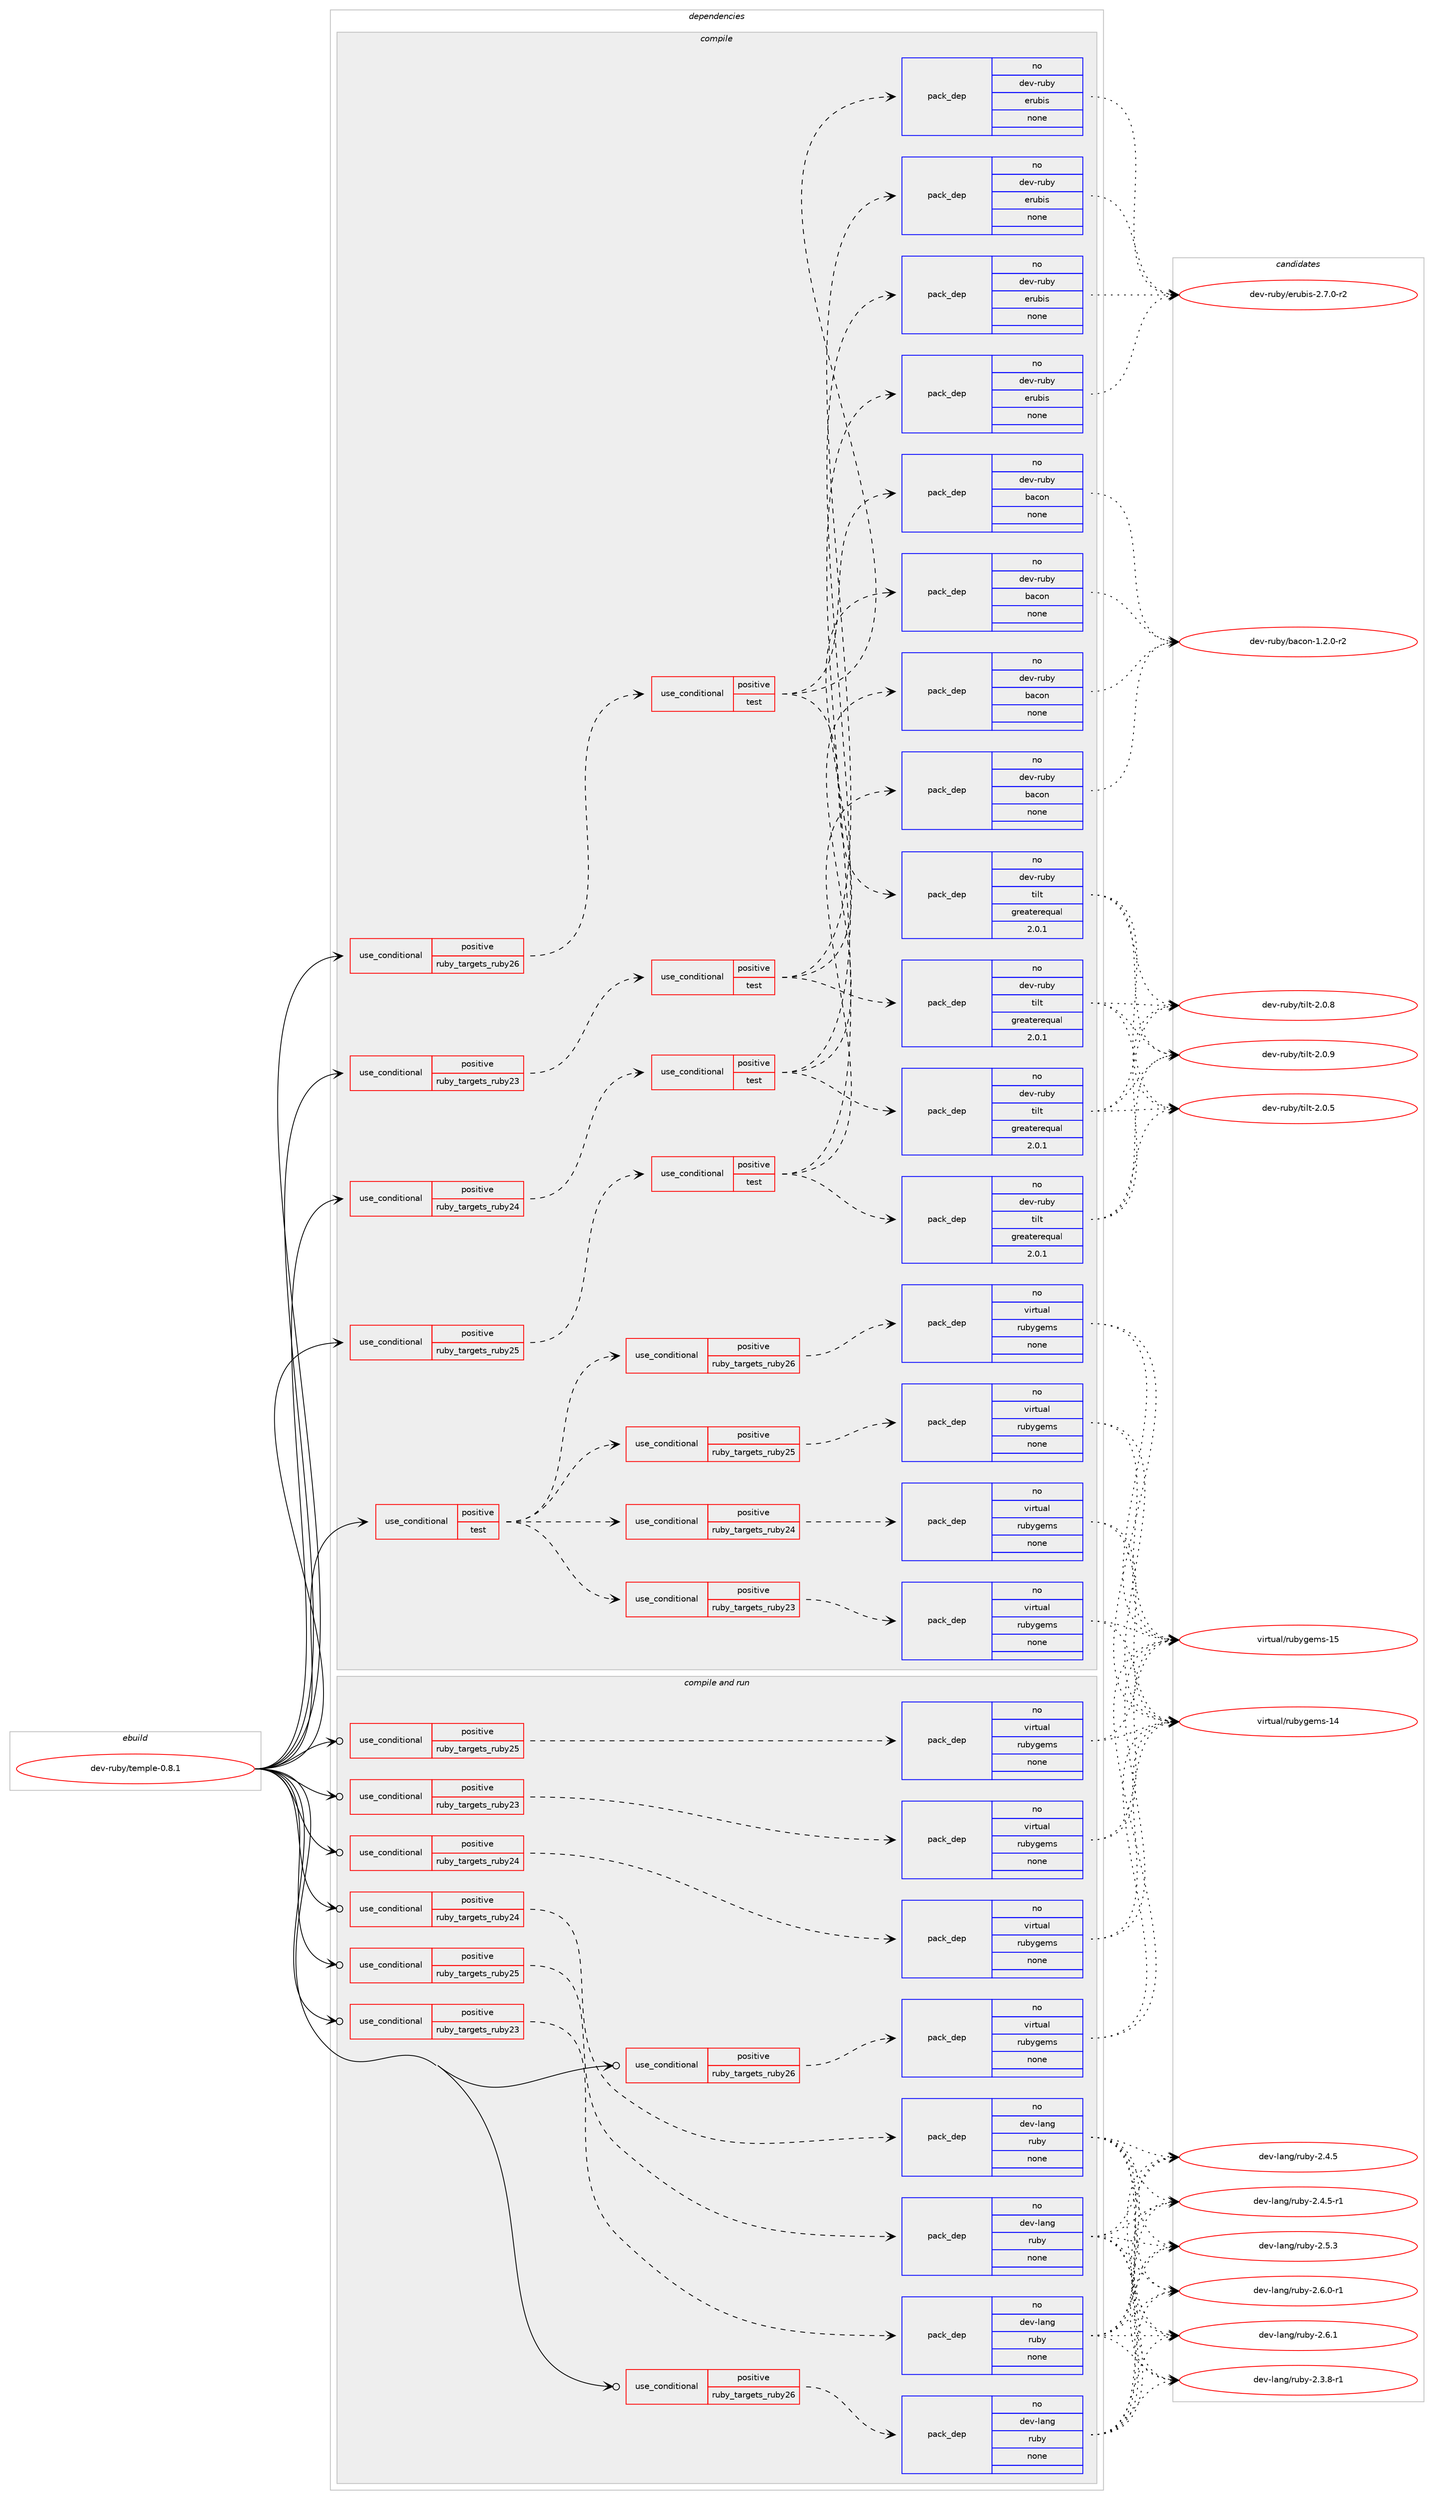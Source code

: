 digraph prolog {

# *************
# Graph options
# *************

newrank=true;
concentrate=true;
compound=true;
graph [rankdir=LR,fontname=Helvetica,fontsize=10,ranksep=1.5];#, ranksep=2.5, nodesep=0.2];
edge  [arrowhead=vee];
node  [fontname=Helvetica,fontsize=10];

# **********
# The ebuild
# **********

subgraph cluster_leftcol {
color=gray;
rank=same;
label=<<i>ebuild</i>>;
id [label="dev-ruby/temple-0.8.1", color=red, width=4, href="../dev-ruby/temple-0.8.1.svg"];
}

# ****************
# The dependencies
# ****************

subgraph cluster_midcol {
color=gray;
label=<<i>dependencies</i>>;
subgraph cluster_compile {
fillcolor="#eeeeee";
style=filled;
label=<<i>compile</i>>;
subgraph cond419704 {
dependency1532376 [label=<<TABLE BORDER="0" CELLBORDER="1" CELLSPACING="0" CELLPADDING="4"><TR><TD ROWSPAN="3" CELLPADDING="10">use_conditional</TD></TR><TR><TD>positive</TD></TR><TR><TD>ruby_targets_ruby23</TD></TR></TABLE>>, shape=none, color=red];
subgraph cond419705 {
dependency1532377 [label=<<TABLE BORDER="0" CELLBORDER="1" CELLSPACING="0" CELLPADDING="4"><TR><TD ROWSPAN="3" CELLPADDING="10">use_conditional</TD></TR><TR><TD>positive</TD></TR><TR><TD>test</TD></TR></TABLE>>, shape=none, color=red];
subgraph pack1089156 {
dependency1532378 [label=<<TABLE BORDER="0" CELLBORDER="1" CELLSPACING="0" CELLPADDING="4" WIDTH="220"><TR><TD ROWSPAN="6" CELLPADDING="30">pack_dep</TD></TR><TR><TD WIDTH="110">no</TD></TR><TR><TD>dev-ruby</TD></TR><TR><TD>bacon</TD></TR><TR><TD>none</TD></TR><TR><TD></TD></TR></TABLE>>, shape=none, color=blue];
}
dependency1532377:e -> dependency1532378:w [weight=20,style="dashed",arrowhead="vee"];
subgraph pack1089157 {
dependency1532379 [label=<<TABLE BORDER="0" CELLBORDER="1" CELLSPACING="0" CELLPADDING="4" WIDTH="220"><TR><TD ROWSPAN="6" CELLPADDING="30">pack_dep</TD></TR><TR><TD WIDTH="110">no</TD></TR><TR><TD>dev-ruby</TD></TR><TR><TD>erubis</TD></TR><TR><TD>none</TD></TR><TR><TD></TD></TR></TABLE>>, shape=none, color=blue];
}
dependency1532377:e -> dependency1532379:w [weight=20,style="dashed",arrowhead="vee"];
subgraph pack1089158 {
dependency1532380 [label=<<TABLE BORDER="0" CELLBORDER="1" CELLSPACING="0" CELLPADDING="4" WIDTH="220"><TR><TD ROWSPAN="6" CELLPADDING="30">pack_dep</TD></TR><TR><TD WIDTH="110">no</TD></TR><TR><TD>dev-ruby</TD></TR><TR><TD>tilt</TD></TR><TR><TD>greaterequal</TD></TR><TR><TD>2.0.1</TD></TR></TABLE>>, shape=none, color=blue];
}
dependency1532377:e -> dependency1532380:w [weight=20,style="dashed",arrowhead="vee"];
}
dependency1532376:e -> dependency1532377:w [weight=20,style="dashed",arrowhead="vee"];
}
id:e -> dependency1532376:w [weight=20,style="solid",arrowhead="vee"];
subgraph cond419706 {
dependency1532381 [label=<<TABLE BORDER="0" CELLBORDER="1" CELLSPACING="0" CELLPADDING="4"><TR><TD ROWSPAN="3" CELLPADDING="10">use_conditional</TD></TR><TR><TD>positive</TD></TR><TR><TD>ruby_targets_ruby24</TD></TR></TABLE>>, shape=none, color=red];
subgraph cond419707 {
dependency1532382 [label=<<TABLE BORDER="0" CELLBORDER="1" CELLSPACING="0" CELLPADDING="4"><TR><TD ROWSPAN="3" CELLPADDING="10">use_conditional</TD></TR><TR><TD>positive</TD></TR><TR><TD>test</TD></TR></TABLE>>, shape=none, color=red];
subgraph pack1089159 {
dependency1532383 [label=<<TABLE BORDER="0" CELLBORDER="1" CELLSPACING="0" CELLPADDING="4" WIDTH="220"><TR><TD ROWSPAN="6" CELLPADDING="30">pack_dep</TD></TR><TR><TD WIDTH="110">no</TD></TR><TR><TD>dev-ruby</TD></TR><TR><TD>bacon</TD></TR><TR><TD>none</TD></TR><TR><TD></TD></TR></TABLE>>, shape=none, color=blue];
}
dependency1532382:e -> dependency1532383:w [weight=20,style="dashed",arrowhead="vee"];
subgraph pack1089160 {
dependency1532384 [label=<<TABLE BORDER="0" CELLBORDER="1" CELLSPACING="0" CELLPADDING="4" WIDTH="220"><TR><TD ROWSPAN="6" CELLPADDING="30">pack_dep</TD></TR><TR><TD WIDTH="110">no</TD></TR><TR><TD>dev-ruby</TD></TR><TR><TD>erubis</TD></TR><TR><TD>none</TD></TR><TR><TD></TD></TR></TABLE>>, shape=none, color=blue];
}
dependency1532382:e -> dependency1532384:w [weight=20,style="dashed",arrowhead="vee"];
subgraph pack1089161 {
dependency1532385 [label=<<TABLE BORDER="0" CELLBORDER="1" CELLSPACING="0" CELLPADDING="4" WIDTH="220"><TR><TD ROWSPAN="6" CELLPADDING="30">pack_dep</TD></TR><TR><TD WIDTH="110">no</TD></TR><TR><TD>dev-ruby</TD></TR><TR><TD>tilt</TD></TR><TR><TD>greaterequal</TD></TR><TR><TD>2.0.1</TD></TR></TABLE>>, shape=none, color=blue];
}
dependency1532382:e -> dependency1532385:w [weight=20,style="dashed",arrowhead="vee"];
}
dependency1532381:e -> dependency1532382:w [weight=20,style="dashed",arrowhead="vee"];
}
id:e -> dependency1532381:w [weight=20,style="solid",arrowhead="vee"];
subgraph cond419708 {
dependency1532386 [label=<<TABLE BORDER="0" CELLBORDER="1" CELLSPACING="0" CELLPADDING="4"><TR><TD ROWSPAN="3" CELLPADDING="10">use_conditional</TD></TR><TR><TD>positive</TD></TR><TR><TD>ruby_targets_ruby25</TD></TR></TABLE>>, shape=none, color=red];
subgraph cond419709 {
dependency1532387 [label=<<TABLE BORDER="0" CELLBORDER="1" CELLSPACING="0" CELLPADDING="4"><TR><TD ROWSPAN="3" CELLPADDING="10">use_conditional</TD></TR><TR><TD>positive</TD></TR><TR><TD>test</TD></TR></TABLE>>, shape=none, color=red];
subgraph pack1089162 {
dependency1532388 [label=<<TABLE BORDER="0" CELLBORDER="1" CELLSPACING="0" CELLPADDING="4" WIDTH="220"><TR><TD ROWSPAN="6" CELLPADDING="30">pack_dep</TD></TR><TR><TD WIDTH="110">no</TD></TR><TR><TD>dev-ruby</TD></TR><TR><TD>bacon</TD></TR><TR><TD>none</TD></TR><TR><TD></TD></TR></TABLE>>, shape=none, color=blue];
}
dependency1532387:e -> dependency1532388:w [weight=20,style="dashed",arrowhead="vee"];
subgraph pack1089163 {
dependency1532389 [label=<<TABLE BORDER="0" CELLBORDER="1" CELLSPACING="0" CELLPADDING="4" WIDTH="220"><TR><TD ROWSPAN="6" CELLPADDING="30">pack_dep</TD></TR><TR><TD WIDTH="110">no</TD></TR><TR><TD>dev-ruby</TD></TR><TR><TD>erubis</TD></TR><TR><TD>none</TD></TR><TR><TD></TD></TR></TABLE>>, shape=none, color=blue];
}
dependency1532387:e -> dependency1532389:w [weight=20,style="dashed",arrowhead="vee"];
subgraph pack1089164 {
dependency1532390 [label=<<TABLE BORDER="0" CELLBORDER="1" CELLSPACING="0" CELLPADDING="4" WIDTH="220"><TR><TD ROWSPAN="6" CELLPADDING="30">pack_dep</TD></TR><TR><TD WIDTH="110">no</TD></TR><TR><TD>dev-ruby</TD></TR><TR><TD>tilt</TD></TR><TR><TD>greaterequal</TD></TR><TR><TD>2.0.1</TD></TR></TABLE>>, shape=none, color=blue];
}
dependency1532387:e -> dependency1532390:w [weight=20,style="dashed",arrowhead="vee"];
}
dependency1532386:e -> dependency1532387:w [weight=20,style="dashed",arrowhead="vee"];
}
id:e -> dependency1532386:w [weight=20,style="solid",arrowhead="vee"];
subgraph cond419710 {
dependency1532391 [label=<<TABLE BORDER="0" CELLBORDER="1" CELLSPACING="0" CELLPADDING="4"><TR><TD ROWSPAN="3" CELLPADDING="10">use_conditional</TD></TR><TR><TD>positive</TD></TR><TR><TD>ruby_targets_ruby26</TD></TR></TABLE>>, shape=none, color=red];
subgraph cond419711 {
dependency1532392 [label=<<TABLE BORDER="0" CELLBORDER="1" CELLSPACING="0" CELLPADDING="4"><TR><TD ROWSPAN="3" CELLPADDING="10">use_conditional</TD></TR><TR><TD>positive</TD></TR><TR><TD>test</TD></TR></TABLE>>, shape=none, color=red];
subgraph pack1089165 {
dependency1532393 [label=<<TABLE BORDER="0" CELLBORDER="1" CELLSPACING="0" CELLPADDING="4" WIDTH="220"><TR><TD ROWSPAN="6" CELLPADDING="30">pack_dep</TD></TR><TR><TD WIDTH="110">no</TD></TR><TR><TD>dev-ruby</TD></TR><TR><TD>bacon</TD></TR><TR><TD>none</TD></TR><TR><TD></TD></TR></TABLE>>, shape=none, color=blue];
}
dependency1532392:e -> dependency1532393:w [weight=20,style="dashed",arrowhead="vee"];
subgraph pack1089166 {
dependency1532394 [label=<<TABLE BORDER="0" CELLBORDER="1" CELLSPACING="0" CELLPADDING="4" WIDTH="220"><TR><TD ROWSPAN="6" CELLPADDING="30">pack_dep</TD></TR><TR><TD WIDTH="110">no</TD></TR><TR><TD>dev-ruby</TD></TR><TR><TD>erubis</TD></TR><TR><TD>none</TD></TR><TR><TD></TD></TR></TABLE>>, shape=none, color=blue];
}
dependency1532392:e -> dependency1532394:w [weight=20,style="dashed",arrowhead="vee"];
subgraph pack1089167 {
dependency1532395 [label=<<TABLE BORDER="0" CELLBORDER="1" CELLSPACING="0" CELLPADDING="4" WIDTH="220"><TR><TD ROWSPAN="6" CELLPADDING="30">pack_dep</TD></TR><TR><TD WIDTH="110">no</TD></TR><TR><TD>dev-ruby</TD></TR><TR><TD>tilt</TD></TR><TR><TD>greaterequal</TD></TR><TR><TD>2.0.1</TD></TR></TABLE>>, shape=none, color=blue];
}
dependency1532392:e -> dependency1532395:w [weight=20,style="dashed",arrowhead="vee"];
}
dependency1532391:e -> dependency1532392:w [weight=20,style="dashed",arrowhead="vee"];
}
id:e -> dependency1532391:w [weight=20,style="solid",arrowhead="vee"];
subgraph cond419712 {
dependency1532396 [label=<<TABLE BORDER="0" CELLBORDER="1" CELLSPACING="0" CELLPADDING="4"><TR><TD ROWSPAN="3" CELLPADDING="10">use_conditional</TD></TR><TR><TD>positive</TD></TR><TR><TD>test</TD></TR></TABLE>>, shape=none, color=red];
subgraph cond419713 {
dependency1532397 [label=<<TABLE BORDER="0" CELLBORDER="1" CELLSPACING="0" CELLPADDING="4"><TR><TD ROWSPAN="3" CELLPADDING="10">use_conditional</TD></TR><TR><TD>positive</TD></TR><TR><TD>ruby_targets_ruby23</TD></TR></TABLE>>, shape=none, color=red];
subgraph pack1089168 {
dependency1532398 [label=<<TABLE BORDER="0" CELLBORDER="1" CELLSPACING="0" CELLPADDING="4" WIDTH="220"><TR><TD ROWSPAN="6" CELLPADDING="30">pack_dep</TD></TR><TR><TD WIDTH="110">no</TD></TR><TR><TD>virtual</TD></TR><TR><TD>rubygems</TD></TR><TR><TD>none</TD></TR><TR><TD></TD></TR></TABLE>>, shape=none, color=blue];
}
dependency1532397:e -> dependency1532398:w [weight=20,style="dashed",arrowhead="vee"];
}
dependency1532396:e -> dependency1532397:w [weight=20,style="dashed",arrowhead="vee"];
subgraph cond419714 {
dependency1532399 [label=<<TABLE BORDER="0" CELLBORDER="1" CELLSPACING="0" CELLPADDING="4"><TR><TD ROWSPAN="3" CELLPADDING="10">use_conditional</TD></TR><TR><TD>positive</TD></TR><TR><TD>ruby_targets_ruby24</TD></TR></TABLE>>, shape=none, color=red];
subgraph pack1089169 {
dependency1532400 [label=<<TABLE BORDER="0" CELLBORDER="1" CELLSPACING="0" CELLPADDING="4" WIDTH="220"><TR><TD ROWSPAN="6" CELLPADDING="30">pack_dep</TD></TR><TR><TD WIDTH="110">no</TD></TR><TR><TD>virtual</TD></TR><TR><TD>rubygems</TD></TR><TR><TD>none</TD></TR><TR><TD></TD></TR></TABLE>>, shape=none, color=blue];
}
dependency1532399:e -> dependency1532400:w [weight=20,style="dashed",arrowhead="vee"];
}
dependency1532396:e -> dependency1532399:w [weight=20,style="dashed",arrowhead="vee"];
subgraph cond419715 {
dependency1532401 [label=<<TABLE BORDER="0" CELLBORDER="1" CELLSPACING="0" CELLPADDING="4"><TR><TD ROWSPAN="3" CELLPADDING="10">use_conditional</TD></TR><TR><TD>positive</TD></TR><TR><TD>ruby_targets_ruby25</TD></TR></TABLE>>, shape=none, color=red];
subgraph pack1089170 {
dependency1532402 [label=<<TABLE BORDER="0" CELLBORDER="1" CELLSPACING="0" CELLPADDING="4" WIDTH="220"><TR><TD ROWSPAN="6" CELLPADDING="30">pack_dep</TD></TR><TR><TD WIDTH="110">no</TD></TR><TR><TD>virtual</TD></TR><TR><TD>rubygems</TD></TR><TR><TD>none</TD></TR><TR><TD></TD></TR></TABLE>>, shape=none, color=blue];
}
dependency1532401:e -> dependency1532402:w [weight=20,style="dashed",arrowhead="vee"];
}
dependency1532396:e -> dependency1532401:w [weight=20,style="dashed",arrowhead="vee"];
subgraph cond419716 {
dependency1532403 [label=<<TABLE BORDER="0" CELLBORDER="1" CELLSPACING="0" CELLPADDING="4"><TR><TD ROWSPAN="3" CELLPADDING="10">use_conditional</TD></TR><TR><TD>positive</TD></TR><TR><TD>ruby_targets_ruby26</TD></TR></TABLE>>, shape=none, color=red];
subgraph pack1089171 {
dependency1532404 [label=<<TABLE BORDER="0" CELLBORDER="1" CELLSPACING="0" CELLPADDING="4" WIDTH="220"><TR><TD ROWSPAN="6" CELLPADDING="30">pack_dep</TD></TR><TR><TD WIDTH="110">no</TD></TR><TR><TD>virtual</TD></TR><TR><TD>rubygems</TD></TR><TR><TD>none</TD></TR><TR><TD></TD></TR></TABLE>>, shape=none, color=blue];
}
dependency1532403:e -> dependency1532404:w [weight=20,style="dashed",arrowhead="vee"];
}
dependency1532396:e -> dependency1532403:w [weight=20,style="dashed",arrowhead="vee"];
}
id:e -> dependency1532396:w [weight=20,style="solid",arrowhead="vee"];
}
subgraph cluster_compileandrun {
fillcolor="#eeeeee";
style=filled;
label=<<i>compile and run</i>>;
subgraph cond419717 {
dependency1532405 [label=<<TABLE BORDER="0" CELLBORDER="1" CELLSPACING="0" CELLPADDING="4"><TR><TD ROWSPAN="3" CELLPADDING="10">use_conditional</TD></TR><TR><TD>positive</TD></TR><TR><TD>ruby_targets_ruby23</TD></TR></TABLE>>, shape=none, color=red];
subgraph pack1089172 {
dependency1532406 [label=<<TABLE BORDER="0" CELLBORDER="1" CELLSPACING="0" CELLPADDING="4" WIDTH="220"><TR><TD ROWSPAN="6" CELLPADDING="30">pack_dep</TD></TR><TR><TD WIDTH="110">no</TD></TR><TR><TD>dev-lang</TD></TR><TR><TD>ruby</TD></TR><TR><TD>none</TD></TR><TR><TD></TD></TR></TABLE>>, shape=none, color=blue];
}
dependency1532405:e -> dependency1532406:w [weight=20,style="dashed",arrowhead="vee"];
}
id:e -> dependency1532405:w [weight=20,style="solid",arrowhead="odotvee"];
subgraph cond419718 {
dependency1532407 [label=<<TABLE BORDER="0" CELLBORDER="1" CELLSPACING="0" CELLPADDING="4"><TR><TD ROWSPAN="3" CELLPADDING="10">use_conditional</TD></TR><TR><TD>positive</TD></TR><TR><TD>ruby_targets_ruby23</TD></TR></TABLE>>, shape=none, color=red];
subgraph pack1089173 {
dependency1532408 [label=<<TABLE BORDER="0" CELLBORDER="1" CELLSPACING="0" CELLPADDING="4" WIDTH="220"><TR><TD ROWSPAN="6" CELLPADDING="30">pack_dep</TD></TR><TR><TD WIDTH="110">no</TD></TR><TR><TD>virtual</TD></TR><TR><TD>rubygems</TD></TR><TR><TD>none</TD></TR><TR><TD></TD></TR></TABLE>>, shape=none, color=blue];
}
dependency1532407:e -> dependency1532408:w [weight=20,style="dashed",arrowhead="vee"];
}
id:e -> dependency1532407:w [weight=20,style="solid",arrowhead="odotvee"];
subgraph cond419719 {
dependency1532409 [label=<<TABLE BORDER="0" CELLBORDER="1" CELLSPACING="0" CELLPADDING="4"><TR><TD ROWSPAN="3" CELLPADDING="10">use_conditional</TD></TR><TR><TD>positive</TD></TR><TR><TD>ruby_targets_ruby24</TD></TR></TABLE>>, shape=none, color=red];
subgraph pack1089174 {
dependency1532410 [label=<<TABLE BORDER="0" CELLBORDER="1" CELLSPACING="0" CELLPADDING="4" WIDTH="220"><TR><TD ROWSPAN="6" CELLPADDING="30">pack_dep</TD></TR><TR><TD WIDTH="110">no</TD></TR><TR><TD>dev-lang</TD></TR><TR><TD>ruby</TD></TR><TR><TD>none</TD></TR><TR><TD></TD></TR></TABLE>>, shape=none, color=blue];
}
dependency1532409:e -> dependency1532410:w [weight=20,style="dashed",arrowhead="vee"];
}
id:e -> dependency1532409:w [weight=20,style="solid",arrowhead="odotvee"];
subgraph cond419720 {
dependency1532411 [label=<<TABLE BORDER="0" CELLBORDER="1" CELLSPACING="0" CELLPADDING="4"><TR><TD ROWSPAN="3" CELLPADDING="10">use_conditional</TD></TR><TR><TD>positive</TD></TR><TR><TD>ruby_targets_ruby24</TD></TR></TABLE>>, shape=none, color=red];
subgraph pack1089175 {
dependency1532412 [label=<<TABLE BORDER="0" CELLBORDER="1" CELLSPACING="0" CELLPADDING="4" WIDTH="220"><TR><TD ROWSPAN="6" CELLPADDING="30">pack_dep</TD></TR><TR><TD WIDTH="110">no</TD></TR><TR><TD>virtual</TD></TR><TR><TD>rubygems</TD></TR><TR><TD>none</TD></TR><TR><TD></TD></TR></TABLE>>, shape=none, color=blue];
}
dependency1532411:e -> dependency1532412:w [weight=20,style="dashed",arrowhead="vee"];
}
id:e -> dependency1532411:w [weight=20,style="solid",arrowhead="odotvee"];
subgraph cond419721 {
dependency1532413 [label=<<TABLE BORDER="0" CELLBORDER="1" CELLSPACING="0" CELLPADDING="4"><TR><TD ROWSPAN="3" CELLPADDING="10">use_conditional</TD></TR><TR><TD>positive</TD></TR><TR><TD>ruby_targets_ruby25</TD></TR></TABLE>>, shape=none, color=red];
subgraph pack1089176 {
dependency1532414 [label=<<TABLE BORDER="0" CELLBORDER="1" CELLSPACING="0" CELLPADDING="4" WIDTH="220"><TR><TD ROWSPAN="6" CELLPADDING="30">pack_dep</TD></TR><TR><TD WIDTH="110">no</TD></TR><TR><TD>dev-lang</TD></TR><TR><TD>ruby</TD></TR><TR><TD>none</TD></TR><TR><TD></TD></TR></TABLE>>, shape=none, color=blue];
}
dependency1532413:e -> dependency1532414:w [weight=20,style="dashed",arrowhead="vee"];
}
id:e -> dependency1532413:w [weight=20,style="solid",arrowhead="odotvee"];
subgraph cond419722 {
dependency1532415 [label=<<TABLE BORDER="0" CELLBORDER="1" CELLSPACING="0" CELLPADDING="4"><TR><TD ROWSPAN="3" CELLPADDING="10">use_conditional</TD></TR><TR><TD>positive</TD></TR><TR><TD>ruby_targets_ruby25</TD></TR></TABLE>>, shape=none, color=red];
subgraph pack1089177 {
dependency1532416 [label=<<TABLE BORDER="0" CELLBORDER="1" CELLSPACING="0" CELLPADDING="4" WIDTH="220"><TR><TD ROWSPAN="6" CELLPADDING="30">pack_dep</TD></TR><TR><TD WIDTH="110">no</TD></TR><TR><TD>virtual</TD></TR><TR><TD>rubygems</TD></TR><TR><TD>none</TD></TR><TR><TD></TD></TR></TABLE>>, shape=none, color=blue];
}
dependency1532415:e -> dependency1532416:w [weight=20,style="dashed",arrowhead="vee"];
}
id:e -> dependency1532415:w [weight=20,style="solid",arrowhead="odotvee"];
subgraph cond419723 {
dependency1532417 [label=<<TABLE BORDER="0" CELLBORDER="1" CELLSPACING="0" CELLPADDING="4"><TR><TD ROWSPAN="3" CELLPADDING="10">use_conditional</TD></TR><TR><TD>positive</TD></TR><TR><TD>ruby_targets_ruby26</TD></TR></TABLE>>, shape=none, color=red];
subgraph pack1089178 {
dependency1532418 [label=<<TABLE BORDER="0" CELLBORDER="1" CELLSPACING="0" CELLPADDING="4" WIDTH="220"><TR><TD ROWSPAN="6" CELLPADDING="30">pack_dep</TD></TR><TR><TD WIDTH="110">no</TD></TR><TR><TD>dev-lang</TD></TR><TR><TD>ruby</TD></TR><TR><TD>none</TD></TR><TR><TD></TD></TR></TABLE>>, shape=none, color=blue];
}
dependency1532417:e -> dependency1532418:w [weight=20,style="dashed",arrowhead="vee"];
}
id:e -> dependency1532417:w [weight=20,style="solid",arrowhead="odotvee"];
subgraph cond419724 {
dependency1532419 [label=<<TABLE BORDER="0" CELLBORDER="1" CELLSPACING="0" CELLPADDING="4"><TR><TD ROWSPAN="3" CELLPADDING="10">use_conditional</TD></TR><TR><TD>positive</TD></TR><TR><TD>ruby_targets_ruby26</TD></TR></TABLE>>, shape=none, color=red];
subgraph pack1089179 {
dependency1532420 [label=<<TABLE BORDER="0" CELLBORDER="1" CELLSPACING="0" CELLPADDING="4" WIDTH="220"><TR><TD ROWSPAN="6" CELLPADDING="30">pack_dep</TD></TR><TR><TD WIDTH="110">no</TD></TR><TR><TD>virtual</TD></TR><TR><TD>rubygems</TD></TR><TR><TD>none</TD></TR><TR><TD></TD></TR></TABLE>>, shape=none, color=blue];
}
dependency1532419:e -> dependency1532420:w [weight=20,style="dashed",arrowhead="vee"];
}
id:e -> dependency1532419:w [weight=20,style="solid",arrowhead="odotvee"];
}
subgraph cluster_run {
fillcolor="#eeeeee";
style=filled;
label=<<i>run</i>>;
}
}

# **************
# The candidates
# **************

subgraph cluster_choices {
rank=same;
color=gray;
label=<<i>candidates</i>>;

subgraph choice1089156 {
color=black;
nodesep=1;
choice1001011184511411798121479897991111104549465046484511450 [label="dev-ruby/bacon-1.2.0-r2", color=red, width=4,href="../dev-ruby/bacon-1.2.0-r2.svg"];
dependency1532378:e -> choice1001011184511411798121479897991111104549465046484511450:w [style=dotted,weight="100"];
}
subgraph choice1089157 {
color=black;
nodesep=1;
choice100101118451141179812147101114117981051154550465546484511450 [label="dev-ruby/erubis-2.7.0-r2", color=red, width=4,href="../dev-ruby/erubis-2.7.0-r2.svg"];
dependency1532379:e -> choice100101118451141179812147101114117981051154550465546484511450:w [style=dotted,weight="100"];
}
subgraph choice1089158 {
color=black;
nodesep=1;
choice100101118451141179812147116105108116455046484653 [label="dev-ruby/tilt-2.0.5", color=red, width=4,href="../dev-ruby/tilt-2.0.5.svg"];
choice100101118451141179812147116105108116455046484656 [label="dev-ruby/tilt-2.0.8", color=red, width=4,href="../dev-ruby/tilt-2.0.8.svg"];
choice100101118451141179812147116105108116455046484657 [label="dev-ruby/tilt-2.0.9", color=red, width=4,href="../dev-ruby/tilt-2.0.9.svg"];
dependency1532380:e -> choice100101118451141179812147116105108116455046484653:w [style=dotted,weight="100"];
dependency1532380:e -> choice100101118451141179812147116105108116455046484656:w [style=dotted,weight="100"];
dependency1532380:e -> choice100101118451141179812147116105108116455046484657:w [style=dotted,weight="100"];
}
subgraph choice1089159 {
color=black;
nodesep=1;
choice1001011184511411798121479897991111104549465046484511450 [label="dev-ruby/bacon-1.2.0-r2", color=red, width=4,href="../dev-ruby/bacon-1.2.0-r2.svg"];
dependency1532383:e -> choice1001011184511411798121479897991111104549465046484511450:w [style=dotted,weight="100"];
}
subgraph choice1089160 {
color=black;
nodesep=1;
choice100101118451141179812147101114117981051154550465546484511450 [label="dev-ruby/erubis-2.7.0-r2", color=red, width=4,href="../dev-ruby/erubis-2.7.0-r2.svg"];
dependency1532384:e -> choice100101118451141179812147101114117981051154550465546484511450:w [style=dotted,weight="100"];
}
subgraph choice1089161 {
color=black;
nodesep=1;
choice100101118451141179812147116105108116455046484653 [label="dev-ruby/tilt-2.0.5", color=red, width=4,href="../dev-ruby/tilt-2.0.5.svg"];
choice100101118451141179812147116105108116455046484656 [label="dev-ruby/tilt-2.0.8", color=red, width=4,href="../dev-ruby/tilt-2.0.8.svg"];
choice100101118451141179812147116105108116455046484657 [label="dev-ruby/tilt-2.0.9", color=red, width=4,href="../dev-ruby/tilt-2.0.9.svg"];
dependency1532385:e -> choice100101118451141179812147116105108116455046484653:w [style=dotted,weight="100"];
dependency1532385:e -> choice100101118451141179812147116105108116455046484656:w [style=dotted,weight="100"];
dependency1532385:e -> choice100101118451141179812147116105108116455046484657:w [style=dotted,weight="100"];
}
subgraph choice1089162 {
color=black;
nodesep=1;
choice1001011184511411798121479897991111104549465046484511450 [label="dev-ruby/bacon-1.2.0-r2", color=red, width=4,href="../dev-ruby/bacon-1.2.0-r2.svg"];
dependency1532388:e -> choice1001011184511411798121479897991111104549465046484511450:w [style=dotted,weight="100"];
}
subgraph choice1089163 {
color=black;
nodesep=1;
choice100101118451141179812147101114117981051154550465546484511450 [label="dev-ruby/erubis-2.7.0-r2", color=red, width=4,href="../dev-ruby/erubis-2.7.0-r2.svg"];
dependency1532389:e -> choice100101118451141179812147101114117981051154550465546484511450:w [style=dotted,weight="100"];
}
subgraph choice1089164 {
color=black;
nodesep=1;
choice100101118451141179812147116105108116455046484653 [label="dev-ruby/tilt-2.0.5", color=red, width=4,href="../dev-ruby/tilt-2.0.5.svg"];
choice100101118451141179812147116105108116455046484656 [label="dev-ruby/tilt-2.0.8", color=red, width=4,href="../dev-ruby/tilt-2.0.8.svg"];
choice100101118451141179812147116105108116455046484657 [label="dev-ruby/tilt-2.0.9", color=red, width=4,href="../dev-ruby/tilt-2.0.9.svg"];
dependency1532390:e -> choice100101118451141179812147116105108116455046484653:w [style=dotted,weight="100"];
dependency1532390:e -> choice100101118451141179812147116105108116455046484656:w [style=dotted,weight="100"];
dependency1532390:e -> choice100101118451141179812147116105108116455046484657:w [style=dotted,weight="100"];
}
subgraph choice1089165 {
color=black;
nodesep=1;
choice1001011184511411798121479897991111104549465046484511450 [label="dev-ruby/bacon-1.2.0-r2", color=red, width=4,href="../dev-ruby/bacon-1.2.0-r2.svg"];
dependency1532393:e -> choice1001011184511411798121479897991111104549465046484511450:w [style=dotted,weight="100"];
}
subgraph choice1089166 {
color=black;
nodesep=1;
choice100101118451141179812147101114117981051154550465546484511450 [label="dev-ruby/erubis-2.7.0-r2", color=red, width=4,href="../dev-ruby/erubis-2.7.0-r2.svg"];
dependency1532394:e -> choice100101118451141179812147101114117981051154550465546484511450:w [style=dotted,weight="100"];
}
subgraph choice1089167 {
color=black;
nodesep=1;
choice100101118451141179812147116105108116455046484653 [label="dev-ruby/tilt-2.0.5", color=red, width=4,href="../dev-ruby/tilt-2.0.5.svg"];
choice100101118451141179812147116105108116455046484656 [label="dev-ruby/tilt-2.0.8", color=red, width=4,href="../dev-ruby/tilt-2.0.8.svg"];
choice100101118451141179812147116105108116455046484657 [label="dev-ruby/tilt-2.0.9", color=red, width=4,href="../dev-ruby/tilt-2.0.9.svg"];
dependency1532395:e -> choice100101118451141179812147116105108116455046484653:w [style=dotted,weight="100"];
dependency1532395:e -> choice100101118451141179812147116105108116455046484656:w [style=dotted,weight="100"];
dependency1532395:e -> choice100101118451141179812147116105108116455046484657:w [style=dotted,weight="100"];
}
subgraph choice1089168 {
color=black;
nodesep=1;
choice118105114116117971084711411798121103101109115454952 [label="virtual/rubygems-14", color=red, width=4,href="../virtual/rubygems-14.svg"];
choice118105114116117971084711411798121103101109115454953 [label="virtual/rubygems-15", color=red, width=4,href="../virtual/rubygems-15.svg"];
dependency1532398:e -> choice118105114116117971084711411798121103101109115454952:w [style=dotted,weight="100"];
dependency1532398:e -> choice118105114116117971084711411798121103101109115454953:w [style=dotted,weight="100"];
}
subgraph choice1089169 {
color=black;
nodesep=1;
choice118105114116117971084711411798121103101109115454952 [label="virtual/rubygems-14", color=red, width=4,href="../virtual/rubygems-14.svg"];
choice118105114116117971084711411798121103101109115454953 [label="virtual/rubygems-15", color=red, width=4,href="../virtual/rubygems-15.svg"];
dependency1532400:e -> choice118105114116117971084711411798121103101109115454952:w [style=dotted,weight="100"];
dependency1532400:e -> choice118105114116117971084711411798121103101109115454953:w [style=dotted,weight="100"];
}
subgraph choice1089170 {
color=black;
nodesep=1;
choice118105114116117971084711411798121103101109115454952 [label="virtual/rubygems-14", color=red, width=4,href="../virtual/rubygems-14.svg"];
choice118105114116117971084711411798121103101109115454953 [label="virtual/rubygems-15", color=red, width=4,href="../virtual/rubygems-15.svg"];
dependency1532402:e -> choice118105114116117971084711411798121103101109115454952:w [style=dotted,weight="100"];
dependency1532402:e -> choice118105114116117971084711411798121103101109115454953:w [style=dotted,weight="100"];
}
subgraph choice1089171 {
color=black;
nodesep=1;
choice118105114116117971084711411798121103101109115454952 [label="virtual/rubygems-14", color=red, width=4,href="../virtual/rubygems-14.svg"];
choice118105114116117971084711411798121103101109115454953 [label="virtual/rubygems-15", color=red, width=4,href="../virtual/rubygems-15.svg"];
dependency1532404:e -> choice118105114116117971084711411798121103101109115454952:w [style=dotted,weight="100"];
dependency1532404:e -> choice118105114116117971084711411798121103101109115454953:w [style=dotted,weight="100"];
}
subgraph choice1089172 {
color=black;
nodesep=1;
choice100101118451089711010347114117981214550465146564511449 [label="dev-lang/ruby-2.3.8-r1", color=red, width=4,href="../dev-lang/ruby-2.3.8-r1.svg"];
choice10010111845108971101034711411798121455046524653 [label="dev-lang/ruby-2.4.5", color=red, width=4,href="../dev-lang/ruby-2.4.5.svg"];
choice100101118451089711010347114117981214550465246534511449 [label="dev-lang/ruby-2.4.5-r1", color=red, width=4,href="../dev-lang/ruby-2.4.5-r1.svg"];
choice10010111845108971101034711411798121455046534651 [label="dev-lang/ruby-2.5.3", color=red, width=4,href="../dev-lang/ruby-2.5.3.svg"];
choice100101118451089711010347114117981214550465446484511449 [label="dev-lang/ruby-2.6.0-r1", color=red, width=4,href="../dev-lang/ruby-2.6.0-r1.svg"];
choice10010111845108971101034711411798121455046544649 [label="dev-lang/ruby-2.6.1", color=red, width=4,href="../dev-lang/ruby-2.6.1.svg"];
dependency1532406:e -> choice100101118451089711010347114117981214550465146564511449:w [style=dotted,weight="100"];
dependency1532406:e -> choice10010111845108971101034711411798121455046524653:w [style=dotted,weight="100"];
dependency1532406:e -> choice100101118451089711010347114117981214550465246534511449:w [style=dotted,weight="100"];
dependency1532406:e -> choice10010111845108971101034711411798121455046534651:w [style=dotted,weight="100"];
dependency1532406:e -> choice100101118451089711010347114117981214550465446484511449:w [style=dotted,weight="100"];
dependency1532406:e -> choice10010111845108971101034711411798121455046544649:w [style=dotted,weight="100"];
}
subgraph choice1089173 {
color=black;
nodesep=1;
choice118105114116117971084711411798121103101109115454952 [label="virtual/rubygems-14", color=red, width=4,href="../virtual/rubygems-14.svg"];
choice118105114116117971084711411798121103101109115454953 [label="virtual/rubygems-15", color=red, width=4,href="../virtual/rubygems-15.svg"];
dependency1532408:e -> choice118105114116117971084711411798121103101109115454952:w [style=dotted,weight="100"];
dependency1532408:e -> choice118105114116117971084711411798121103101109115454953:w [style=dotted,weight="100"];
}
subgraph choice1089174 {
color=black;
nodesep=1;
choice100101118451089711010347114117981214550465146564511449 [label="dev-lang/ruby-2.3.8-r1", color=red, width=4,href="../dev-lang/ruby-2.3.8-r1.svg"];
choice10010111845108971101034711411798121455046524653 [label="dev-lang/ruby-2.4.5", color=red, width=4,href="../dev-lang/ruby-2.4.5.svg"];
choice100101118451089711010347114117981214550465246534511449 [label="dev-lang/ruby-2.4.5-r1", color=red, width=4,href="../dev-lang/ruby-2.4.5-r1.svg"];
choice10010111845108971101034711411798121455046534651 [label="dev-lang/ruby-2.5.3", color=red, width=4,href="../dev-lang/ruby-2.5.3.svg"];
choice100101118451089711010347114117981214550465446484511449 [label="dev-lang/ruby-2.6.0-r1", color=red, width=4,href="../dev-lang/ruby-2.6.0-r1.svg"];
choice10010111845108971101034711411798121455046544649 [label="dev-lang/ruby-2.6.1", color=red, width=4,href="../dev-lang/ruby-2.6.1.svg"];
dependency1532410:e -> choice100101118451089711010347114117981214550465146564511449:w [style=dotted,weight="100"];
dependency1532410:e -> choice10010111845108971101034711411798121455046524653:w [style=dotted,weight="100"];
dependency1532410:e -> choice100101118451089711010347114117981214550465246534511449:w [style=dotted,weight="100"];
dependency1532410:e -> choice10010111845108971101034711411798121455046534651:w [style=dotted,weight="100"];
dependency1532410:e -> choice100101118451089711010347114117981214550465446484511449:w [style=dotted,weight="100"];
dependency1532410:e -> choice10010111845108971101034711411798121455046544649:w [style=dotted,weight="100"];
}
subgraph choice1089175 {
color=black;
nodesep=1;
choice118105114116117971084711411798121103101109115454952 [label="virtual/rubygems-14", color=red, width=4,href="../virtual/rubygems-14.svg"];
choice118105114116117971084711411798121103101109115454953 [label="virtual/rubygems-15", color=red, width=4,href="../virtual/rubygems-15.svg"];
dependency1532412:e -> choice118105114116117971084711411798121103101109115454952:w [style=dotted,weight="100"];
dependency1532412:e -> choice118105114116117971084711411798121103101109115454953:w [style=dotted,weight="100"];
}
subgraph choice1089176 {
color=black;
nodesep=1;
choice100101118451089711010347114117981214550465146564511449 [label="dev-lang/ruby-2.3.8-r1", color=red, width=4,href="../dev-lang/ruby-2.3.8-r1.svg"];
choice10010111845108971101034711411798121455046524653 [label="dev-lang/ruby-2.4.5", color=red, width=4,href="../dev-lang/ruby-2.4.5.svg"];
choice100101118451089711010347114117981214550465246534511449 [label="dev-lang/ruby-2.4.5-r1", color=red, width=4,href="../dev-lang/ruby-2.4.5-r1.svg"];
choice10010111845108971101034711411798121455046534651 [label="dev-lang/ruby-2.5.3", color=red, width=4,href="../dev-lang/ruby-2.5.3.svg"];
choice100101118451089711010347114117981214550465446484511449 [label="dev-lang/ruby-2.6.0-r1", color=red, width=4,href="../dev-lang/ruby-2.6.0-r1.svg"];
choice10010111845108971101034711411798121455046544649 [label="dev-lang/ruby-2.6.1", color=red, width=4,href="../dev-lang/ruby-2.6.1.svg"];
dependency1532414:e -> choice100101118451089711010347114117981214550465146564511449:w [style=dotted,weight="100"];
dependency1532414:e -> choice10010111845108971101034711411798121455046524653:w [style=dotted,weight="100"];
dependency1532414:e -> choice100101118451089711010347114117981214550465246534511449:w [style=dotted,weight="100"];
dependency1532414:e -> choice10010111845108971101034711411798121455046534651:w [style=dotted,weight="100"];
dependency1532414:e -> choice100101118451089711010347114117981214550465446484511449:w [style=dotted,weight="100"];
dependency1532414:e -> choice10010111845108971101034711411798121455046544649:w [style=dotted,weight="100"];
}
subgraph choice1089177 {
color=black;
nodesep=1;
choice118105114116117971084711411798121103101109115454952 [label="virtual/rubygems-14", color=red, width=4,href="../virtual/rubygems-14.svg"];
choice118105114116117971084711411798121103101109115454953 [label="virtual/rubygems-15", color=red, width=4,href="../virtual/rubygems-15.svg"];
dependency1532416:e -> choice118105114116117971084711411798121103101109115454952:w [style=dotted,weight="100"];
dependency1532416:e -> choice118105114116117971084711411798121103101109115454953:w [style=dotted,weight="100"];
}
subgraph choice1089178 {
color=black;
nodesep=1;
choice100101118451089711010347114117981214550465146564511449 [label="dev-lang/ruby-2.3.8-r1", color=red, width=4,href="../dev-lang/ruby-2.3.8-r1.svg"];
choice10010111845108971101034711411798121455046524653 [label="dev-lang/ruby-2.4.5", color=red, width=4,href="../dev-lang/ruby-2.4.5.svg"];
choice100101118451089711010347114117981214550465246534511449 [label="dev-lang/ruby-2.4.5-r1", color=red, width=4,href="../dev-lang/ruby-2.4.5-r1.svg"];
choice10010111845108971101034711411798121455046534651 [label="dev-lang/ruby-2.5.3", color=red, width=4,href="../dev-lang/ruby-2.5.3.svg"];
choice100101118451089711010347114117981214550465446484511449 [label="dev-lang/ruby-2.6.0-r1", color=red, width=4,href="../dev-lang/ruby-2.6.0-r1.svg"];
choice10010111845108971101034711411798121455046544649 [label="dev-lang/ruby-2.6.1", color=red, width=4,href="../dev-lang/ruby-2.6.1.svg"];
dependency1532418:e -> choice100101118451089711010347114117981214550465146564511449:w [style=dotted,weight="100"];
dependency1532418:e -> choice10010111845108971101034711411798121455046524653:w [style=dotted,weight="100"];
dependency1532418:e -> choice100101118451089711010347114117981214550465246534511449:w [style=dotted,weight="100"];
dependency1532418:e -> choice10010111845108971101034711411798121455046534651:w [style=dotted,weight="100"];
dependency1532418:e -> choice100101118451089711010347114117981214550465446484511449:w [style=dotted,weight="100"];
dependency1532418:e -> choice10010111845108971101034711411798121455046544649:w [style=dotted,weight="100"];
}
subgraph choice1089179 {
color=black;
nodesep=1;
choice118105114116117971084711411798121103101109115454952 [label="virtual/rubygems-14", color=red, width=4,href="../virtual/rubygems-14.svg"];
choice118105114116117971084711411798121103101109115454953 [label="virtual/rubygems-15", color=red, width=4,href="../virtual/rubygems-15.svg"];
dependency1532420:e -> choice118105114116117971084711411798121103101109115454952:w [style=dotted,weight="100"];
dependency1532420:e -> choice118105114116117971084711411798121103101109115454953:w [style=dotted,weight="100"];
}
}

}
